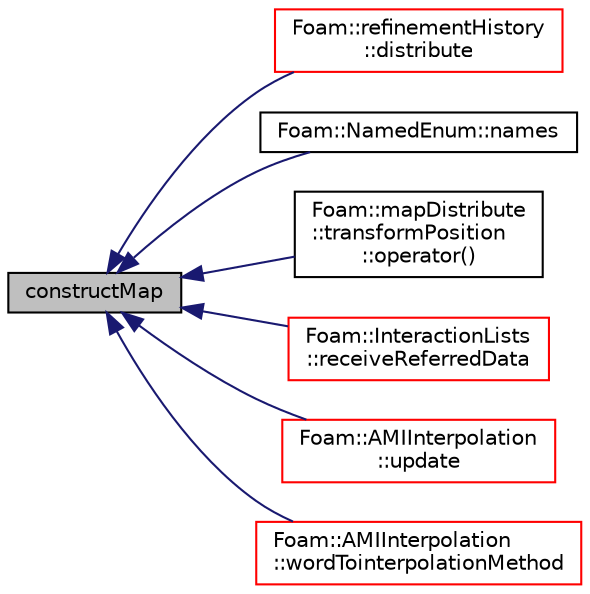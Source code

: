 digraph "constructMap"
{
  bgcolor="transparent";
  edge [fontname="Helvetica",fontsize="10",labelfontname="Helvetica",labelfontsize="10"];
  node [fontname="Helvetica",fontsize="10",shape=record];
  rankdir="LR";
  Node1 [label="constructMap",height=0.2,width=0.4,color="black", fillcolor="grey75", style="filled", fontcolor="black"];
  Node1 -> Node2 [dir="back",color="midnightblue",fontsize="10",style="solid",fontname="Helvetica"];
  Node2 [label="Foam::refinementHistory\l::distribute",height=0.2,width=0.4,color="red",URL="$a02114.html#a6be2dc3eb1d541aeb83ee0a2adcc0556",tooltip="Update local numbering for mesh redistribution. "];
  Node1 -> Node3 [dir="back",color="midnightblue",fontsize="10",style="solid",fontname="Helvetica"];
  Node3 [label="Foam::NamedEnum::names",height=0.2,width=0.4,color="black",URL="$a01569.html#a7350da3a0edd92cd11e6c479c9967dc8"];
  Node1 -> Node4 [dir="back",color="midnightblue",fontsize="10",style="solid",fontname="Helvetica"];
  Node4 [label="Foam::mapDistribute\l::transformPosition\l::operator()",height=0.2,width=0.4,color="black",URL="$a02666.html#a5103d9ce6de9980590a53094344b66c0"];
  Node1 -> Node5 [dir="back",color="midnightblue",fontsize="10",style="solid",fontname="Helvetica"];
  Node5 [label="Foam::InteractionLists\l::receiveReferredData",height=0.2,width=0.4,color="red",URL="$a01137.html#aff082453299ff77f14f900842bdc6135",tooltip="Receive referred data. "];
  Node1 -> Node6 [dir="back",color="midnightblue",fontsize="10",style="solid",fontname="Helvetica"];
  Node6 [label="Foam::AMIInterpolation\l::update",height=0.2,width=0.4,color="red",URL="$a00048.html#a92b6850defc60d6e032247c9bfe8d9bf",tooltip="Update addressing and weights. "];
  Node1 -> Node7 [dir="back",color="midnightblue",fontsize="10",style="solid",fontname="Helvetica"];
  Node7 [label="Foam::AMIInterpolation\l::wordTointerpolationMethod",height=0.2,width=0.4,color="red",URL="$a00048.html#a60e3ed16ffdfe716b129e1e10820c506",tooltip="Convert word to interpolationMethod. "];
}
